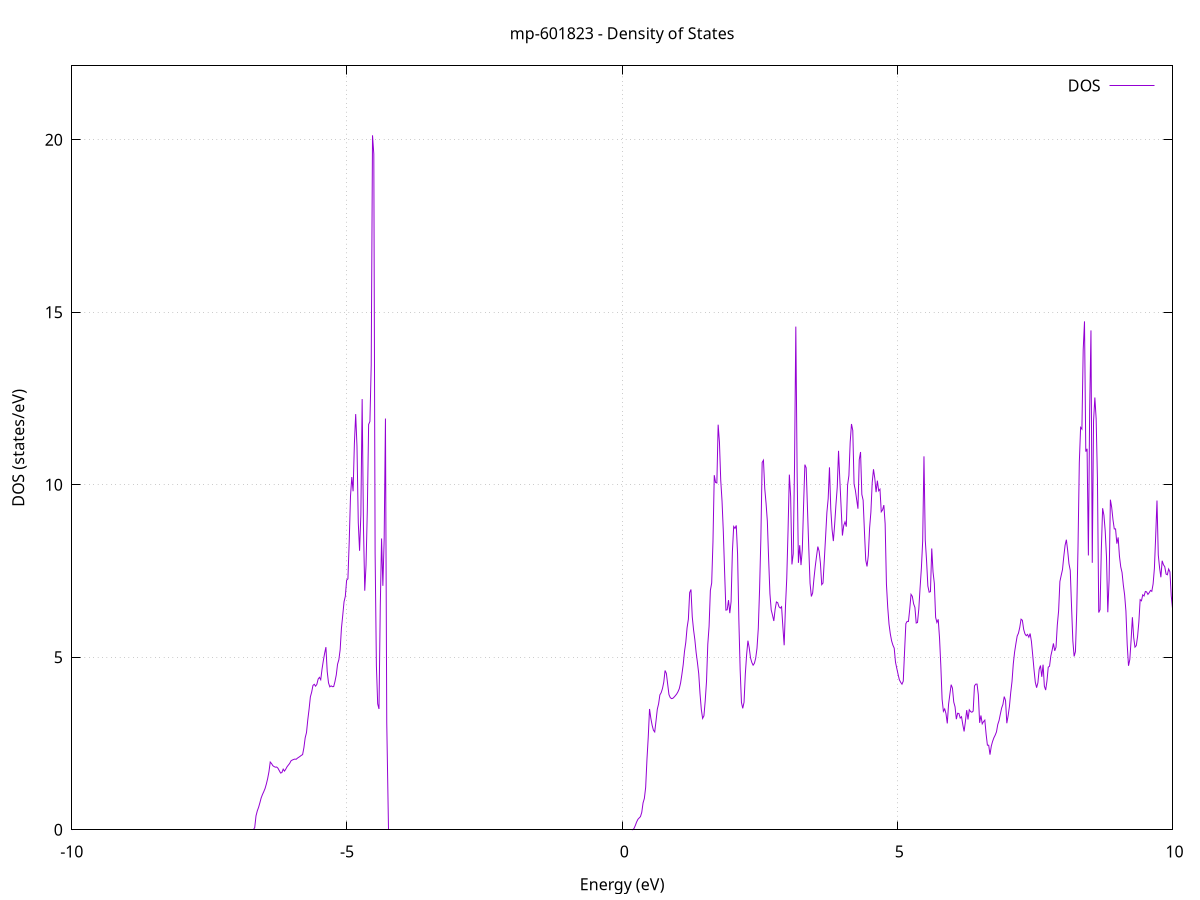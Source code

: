 set title 'mp-601823 - Density of States'
set xlabel 'Energy (eV)'
set ylabel 'DOS (states/eV)'
set grid
set xrange [-10:10]
set yrange [0:22.142]
set xzeroaxis lt -1
set terminal png size 800,600
set output 'mp-601823_dos_gnuplot.png'
plot '-' using 1:2 with lines title 'DOS'
-30.833000 0.000000
-30.809500 0.000000
-30.785900 0.000000
-30.762400 0.000000
-30.738900 0.000000
-30.715400 0.000000
-30.691900 0.000000
-30.668300 0.000000
-30.644800 0.000000
-30.621300 0.000000
-30.597800 0.000000
-30.574300 0.000000
-30.550700 0.000000
-30.527200 0.000000
-30.503700 0.000000
-30.480200 0.000000
-30.456600 0.000000
-30.433100 0.000000
-30.409600 0.000000
-30.386100 0.000000
-30.362600 0.000000
-30.339000 0.000000
-30.315500 0.000000
-30.292000 0.000000
-30.268500 0.000000
-30.244900 0.000000
-30.221400 0.000000
-30.197900 0.000000
-30.174400 0.000000
-30.150900 0.000000
-30.127300 0.000000
-30.103800 0.000000
-30.080300 0.000000
-30.056800 0.000000
-30.033300 0.000000
-30.009700 0.000000
-29.986200 0.000000
-29.962700 0.000000
-29.939200 0.000000
-29.915600 0.000000
-29.892100 0.000000
-29.868600 0.000000
-29.845100 0.000000
-29.821600 0.000000
-29.798000 0.000000
-29.774500 0.000000
-29.751000 0.000000
-29.727500 0.000000
-29.704000 0.000000
-29.680400 0.000000
-29.656900 0.000000
-29.633400 0.000000
-29.609900 0.000000
-29.586300 0.000000
-29.562800 0.000000
-29.539300 0.000000
-29.515800 0.000000
-29.492300 0.000000
-29.468700 0.000000
-29.445200 0.000000
-29.421700 0.000000
-29.398200 0.000000
-29.374700 0.000000
-29.351100 0.000000
-29.327600 0.000000
-29.304100 0.000000
-29.280600 0.000000
-29.257000 0.000000
-29.233500 0.000000
-29.210000 0.000000
-29.186500 0.000000
-29.163000 0.000000
-29.139400 0.000000
-29.115900 0.000000
-29.092400 0.000000
-29.068900 0.000000
-29.045300 0.000000
-29.021800 0.000000
-28.998300 0.000000
-28.974800 0.000000
-28.951300 0.000000
-28.927700 0.000000
-28.904200 0.000000
-28.880700 0.000000
-28.857200 0.000000
-28.833700 0.000000
-28.810100 0.000000
-28.786600 0.000000
-28.763100 0.000000
-28.739600 0.000000
-28.716000 0.000000
-28.692500 51.387800
-28.669000 17.198800
-28.645500 36.482200
-28.622000 70.319600
-28.598400 14.917200
-28.574900 15.099500
-28.551400 50.257100
-28.527900 178.574600
-28.504400 73.268800
-28.480800 0.000000
-28.457300 85.359000
-28.433800 0.000000
-28.410300 0.000000
-28.386700 48.878300
-28.363200 0.000000
-28.339700 0.000000
-28.316200 0.000000
-28.292700 0.000000
-28.269100 0.000000
-28.245600 0.000000
-28.222100 0.000000
-28.198600 0.000000
-28.175000 0.000000
-28.151500 0.000000
-28.128000 0.000000
-28.104500 0.000000
-28.081000 0.000000
-28.057400 0.000000
-28.033900 0.000000
-28.010400 0.000000
-27.986900 0.000000
-27.963400 0.000000
-27.939800 0.000000
-27.916300 0.000000
-27.892800 0.000000
-27.869300 0.000000
-27.845700 0.000000
-27.822200 0.000000
-27.798700 0.000000
-27.775200 0.000000
-27.751700 0.000000
-27.728100 0.000000
-27.704600 0.000000
-27.681100 0.000000
-27.657600 0.000000
-27.634100 0.000000
-27.610500 0.000000
-27.587000 0.000000
-27.563500 0.000000
-27.540000 0.000000
-27.516400 0.000000
-27.492900 0.000000
-27.469400 0.000000
-27.445900 0.000000
-27.422400 0.000000
-27.398800 0.000000
-27.375300 0.000000
-27.351800 0.000000
-27.328300 0.000000
-27.304800 0.000000
-27.281200 0.000000
-27.257700 0.000000
-27.234200 0.000000
-27.210700 0.000000
-27.187100 0.000000
-27.163600 0.000000
-27.140100 0.000000
-27.116600 0.000000
-27.093100 0.000000
-27.069500 0.000000
-27.046000 0.000000
-27.022500 0.000000
-26.999000 0.000000
-26.975400 0.000000
-26.951900 0.000000
-26.928400 0.000000
-26.904900 0.000000
-26.881400 0.000000
-26.857800 0.000000
-26.834300 0.000000
-26.810800 0.000000
-26.787300 0.000000
-26.763800 0.000000
-26.740200 0.000000
-26.716700 0.000000
-26.693200 0.000000
-26.669700 0.000000
-26.646100 0.000000
-26.622600 0.000000
-26.599100 0.000000
-26.575600 0.000000
-26.552100 0.000000
-26.528500 0.000000
-26.505000 0.000000
-26.481500 0.000000
-26.458000 0.000000
-26.434500 0.000000
-26.410900 0.000000
-26.387400 0.000000
-26.363900 0.000000
-26.340400 0.000000
-26.316800 0.000000
-26.293300 0.000000
-26.269800 0.000000
-26.246300 0.000000
-26.222800 0.000000
-26.199200 0.000000
-26.175700 0.000000
-26.152200 0.000000
-26.128700 0.000000
-26.105200 0.000000
-26.081600 0.000000
-26.058100 0.000000
-26.034600 0.000000
-26.011100 0.000000
-25.987500 0.000000
-25.964000 0.000000
-25.940500 0.000000
-25.917000 0.000000
-25.893500 0.000000
-25.869900 0.000000
-25.846400 0.000000
-25.822900 0.000000
-25.799400 0.000000
-25.775800 0.000000
-25.752300 0.000000
-25.728800 0.000000
-25.705300 0.000000
-25.681800 0.000000
-25.658200 0.000000
-25.634700 0.000000
-25.611200 0.000000
-25.587700 0.000000
-25.564200 0.000000
-25.540600 0.000000
-25.517100 0.000000
-25.493600 0.000000
-25.470100 0.000000
-25.446500 0.000000
-25.423000 0.000000
-25.399500 0.000000
-25.376000 0.000000
-25.352500 0.000000
-25.328900 0.000000
-25.305400 0.000000
-25.281900 0.000000
-25.258400 0.000000
-25.234900 0.000000
-25.211300 0.000000
-25.187800 0.000000
-25.164300 0.000000
-25.140800 0.000000
-25.117200 0.000000
-25.093700 0.000000
-25.070200 0.000000
-25.046700 0.000000
-25.023200 0.000000
-24.999600 0.000000
-24.976100 0.000000
-24.952600 0.000000
-24.929100 0.000000
-24.905600 0.000000
-24.882000 0.000000
-24.858500 0.000000
-24.835000 0.000000
-24.811500 0.000000
-24.787900 0.000000
-24.764400 0.000000
-24.740900 0.000000
-24.717400 0.000000
-24.693900 0.000000
-24.670300 0.000000
-24.646800 0.000000
-24.623300 0.000000
-24.599800 0.000000
-24.576200 0.000000
-24.552700 0.000000
-24.529200 0.000000
-24.505700 0.000000
-24.482200 0.000000
-24.458600 0.000000
-24.435100 0.000000
-24.411600 0.000000
-24.388100 0.000000
-24.364600 0.000000
-24.341000 0.000000
-24.317500 0.000000
-24.294000 0.000000
-24.270500 0.000000
-24.246900 0.000000
-24.223400 0.000000
-24.199900 0.000000
-24.176400 0.000000
-24.152900 0.000000
-24.129300 0.000000
-24.105800 0.000000
-24.082300 0.000000
-24.058800 0.000000
-24.035300 0.000000
-24.011700 0.000000
-23.988200 0.000000
-23.964700 0.000000
-23.941200 0.000000
-23.917600 0.000000
-23.894100 0.000000
-23.870600 0.000000
-23.847100 0.000000
-23.823600 0.000000
-23.800000 0.000000
-23.776500 0.000000
-23.753000 0.000000
-23.729500 0.000000
-23.706000 0.000000
-23.682400 0.000000
-23.658900 0.000000
-23.635400 0.000000
-23.611900 0.000000
-23.588300 0.000000
-23.564800 0.000000
-23.541300 0.000000
-23.517800 0.000000
-23.494300 0.000000
-23.470700 0.000000
-23.447200 0.000000
-23.423700 0.000000
-23.400200 0.000000
-23.376600 0.000000
-23.353100 0.000000
-23.329600 0.000000
-23.306100 0.000000
-23.282600 0.000000
-23.259000 0.000000
-23.235500 0.000000
-23.212000 0.000000
-23.188500 0.000000
-23.165000 0.000000
-23.141400 0.000000
-23.117900 0.000000
-23.094400 0.000000
-23.070900 0.000000
-23.047300 0.000000
-23.023800 0.000000
-23.000300 0.000000
-22.976800 0.000000
-22.953300 0.000000
-22.929700 0.000000
-22.906200 0.000000
-22.882700 0.000000
-22.859200 0.000000
-22.835700 0.000000
-22.812100 0.000000
-22.788600 0.000000
-22.765100 0.000000
-22.741600 0.000000
-22.718000 0.000000
-22.694500 0.000000
-22.671000 0.000000
-22.647500 0.000000
-22.624000 0.000000
-22.600400 0.000000
-22.576900 0.000000
-22.553400 0.000000
-22.529900 0.000000
-22.506400 0.000000
-22.482800 0.000000
-22.459300 0.000000
-22.435800 0.000000
-22.412300 0.000000
-22.388700 0.000000
-22.365200 0.000000
-22.341700 0.000000
-22.318200 0.000000
-22.294700 0.000000
-22.271100 0.000000
-22.247600 0.000000
-22.224100 0.000000
-22.200600 0.000000
-22.177000 0.000000
-22.153500 0.000000
-22.130000 0.000000
-22.106500 0.000000
-22.083000 0.000000
-22.059400 0.000000
-22.035900 0.000000
-22.012400 0.000000
-21.988900 0.000000
-21.965400 0.000000
-21.941800 0.000000
-21.918300 0.000000
-21.894800 0.000000
-21.871300 0.000000
-21.847700 0.000000
-21.824200 0.000000
-21.800700 0.000000
-21.777200 0.000000
-21.753700 0.000000
-21.730100 0.000000
-21.706600 0.000000
-21.683100 0.000000
-21.659600 0.000000
-21.636100 0.000000
-21.612500 0.000000
-21.589000 0.000000
-21.565500 0.000000
-21.542000 0.000000
-21.518400 0.000000
-21.494900 0.000000
-21.471400 0.000000
-21.447900 0.000000
-21.424400 0.000000
-21.400800 0.000000
-21.377300 0.000000
-21.353800 0.000000
-21.330300 0.000000
-21.306800 0.000000
-21.283200 0.000000
-21.259700 0.000000
-21.236200 0.000000
-21.212700 0.000000
-21.189100 0.000000
-21.165600 0.000000
-21.142100 0.000000
-21.118600 0.000000
-21.095100 0.000000
-21.071500 0.000000
-21.048000 0.000000
-21.024500 0.000000
-21.001000 0.000000
-20.977400 0.000000
-20.953900 0.000000
-20.930400 0.000000
-20.906900 0.000000
-20.883400 0.000000
-20.859800 0.000000
-20.836300 0.000000
-20.812800 0.000000
-20.789300 0.000000
-20.765800 0.000000
-20.742200 0.000000
-20.718700 0.000000
-20.695200 0.000000
-20.671700 0.000000
-20.648100 0.000000
-20.624600 0.000000
-20.601100 0.000000
-20.577600 0.000000
-20.554100 0.000000
-20.530500 0.000000
-20.507000 0.000000
-20.483500 0.000000
-20.460000 0.000000
-20.436500 0.000000
-20.412900 0.000000
-20.389400 0.000000
-20.365900 0.000000
-20.342400 0.000000
-20.318800 0.000000
-20.295300 0.000000
-20.271800 0.000000
-20.248300 0.000000
-20.224800 0.000000
-20.201200 0.000000
-20.177700 0.000000
-20.154200 0.000000
-20.130700 0.000000
-20.107200 0.000000
-20.083600 0.000000
-20.060100 0.000000
-20.036600 0.000000
-20.013100 0.000000
-19.989500 0.000000
-19.966000 0.000000
-19.942500 0.000000
-19.919000 0.000000
-19.895500 0.000000
-19.871900 0.000000
-19.848400 0.000000
-19.824900 0.000000
-19.801400 0.000000
-19.777800 0.000000
-19.754300 0.000000
-19.730800 0.000000
-19.707300 0.000000
-19.683800 0.000000
-19.660200 0.000000
-19.636700 0.000000
-19.613200 0.000000
-19.589700 0.000000
-19.566200 0.000000
-19.542600 0.000000
-19.519100 0.000000
-19.495600 0.000000
-19.472100 0.000000
-19.448500 0.000000
-19.425000 0.000000
-19.401500 0.000000
-19.378000 0.000000
-19.354500 0.000000
-19.330900 0.000000
-19.307400 0.000000
-19.283900 0.000000
-19.260400 0.000000
-19.236900 0.000000
-19.213300 0.000000
-19.189800 0.000000
-19.166300 0.000000
-19.142800 0.000000
-19.119200 0.000000
-19.095700 0.000000
-19.072200 0.000000
-19.048700 0.000000
-19.025200 0.000000
-19.001600 0.000000
-18.978100 0.000000
-18.954600 0.000000
-18.931100 0.000000
-18.907500 0.000000
-18.884000 0.000000
-18.860500 0.000000
-18.837000 0.000000
-18.813500 0.000000
-18.789900 0.000000
-18.766400 0.000000
-18.742900 0.000000
-18.719400 0.000000
-18.695900 0.000000
-18.672300 0.000000
-18.648800 0.000000
-18.625300 0.000000
-18.601800 0.000000
-18.578200 0.000000
-18.554700 0.000000
-18.531200 0.000000
-18.507700 0.000000
-18.484200 0.000000
-18.460600 0.000000
-18.437100 0.000000
-18.413600 0.000000
-18.390100 0.000000
-18.366600 0.000000
-18.343000 0.000000
-18.319500 0.000000
-18.296000 0.000000
-18.272500 0.000000
-18.248900 0.000000
-18.225400 0.000000
-18.201900 0.000000
-18.178400 0.000000
-18.154900 0.000000
-18.131300 0.000000
-18.107800 0.000000
-18.084300 0.000000
-18.060800 0.000000
-18.037300 0.000000
-18.013700 0.000000
-17.990200 0.000000
-17.966700 0.000000
-17.943200 0.000000
-17.919600 0.000000
-17.896100 0.000000
-17.872600 0.000000
-17.849100 0.000000
-17.825600 0.000000
-17.802000 0.000000
-17.778500 0.000000
-17.755000 0.000000
-17.731500 0.000000
-17.707900 0.000000
-17.684400 0.000000
-17.660900 0.000000
-17.637400 0.000000
-17.613900 0.000000
-17.590300 0.000000
-17.566800 0.000000
-17.543300 0.000000
-17.519800 0.000000
-17.496300 0.000000
-17.472700 0.000000
-17.449200 0.000000
-17.425700 0.000000
-17.402200 0.000000
-17.378600 0.000000
-17.355100 0.000000
-17.331600 0.000000
-17.308100 0.000000
-17.284600 0.000000
-17.261000 0.000000
-17.237500 0.000000
-17.214000 0.000000
-17.190500 0.000000
-17.167000 0.000000
-17.143400 0.000000
-17.119900 0.000000
-17.096400 0.000000
-17.072900 0.000000
-17.049300 0.000000
-17.025800 0.000000
-17.002300 0.000000
-16.978800 0.000000
-16.955300 0.000000
-16.931700 0.000000
-16.908200 0.000000
-16.884700 0.000000
-16.861200 0.000000
-16.837700 0.000000
-16.814100 0.000000
-16.790600 0.000000
-16.767100 0.000000
-16.743600 0.000000
-16.720000 0.000000
-16.696500 0.000000
-16.673000 0.000000
-16.649500 0.000000
-16.626000 0.000000
-16.602400 0.000000
-16.578900 0.000000
-16.555400 0.000000
-16.531900 0.000000
-16.508300 0.000000
-16.484800 0.000000
-16.461300 0.000000
-16.437800 0.000000
-16.414300 0.000000
-16.390700 0.000000
-16.367200 0.000000
-16.343700 0.000000
-16.320200 0.000000
-16.296700 0.000000
-16.273100 0.000000
-16.249600 0.000000
-16.226100 0.000000
-16.202600 0.000000
-16.179000 0.000000
-16.155500 0.000000
-16.132000 0.000000
-16.108500 0.000000
-16.085000 0.000000
-16.061400 0.000000
-16.037900 0.000000
-16.014400 0.000000
-15.990900 0.000000
-15.967400 0.000000
-15.943800 0.000000
-15.920300 0.000000
-15.896800 0.000000
-15.873300 0.000000
-15.849700 0.000000
-15.826200 0.000000
-15.802700 0.000000
-15.779200 0.000000
-15.755700 0.000000
-15.732100 0.000000
-15.708600 0.000000
-15.685100 0.000000
-15.661600 0.000000
-15.638100 0.000000
-15.614500 0.000000
-15.591000 0.000000
-15.567500 0.000000
-15.544000 0.000000
-15.520400 0.000000
-15.496900 0.000000
-15.473400 0.000000
-15.449900 0.000000
-15.426400 0.000000
-15.402800 0.000000
-15.379300 0.000000
-15.355800 0.000000
-15.332300 0.000000
-15.308700 0.000000
-15.285200 0.000000
-15.261700 0.000000
-15.238200 0.000000
-15.214700 0.000000
-15.191100 0.000000
-15.167600 0.000000
-15.144100 0.000000
-15.120600 0.000000
-15.097100 0.000000
-15.073500 0.000000
-15.050000 0.000000
-15.026500 0.000000
-15.003000 0.000000
-14.979400 0.000000
-14.955900 0.000000
-14.932400 0.000000
-14.908900 0.000000
-14.885400 0.000000
-14.861800 0.000000
-14.838300 0.000000
-14.814800 0.000000
-14.791300 0.000000
-14.767800 0.000000
-14.744200 0.000000
-14.720700 0.000000
-14.697200 0.000000
-14.673700 0.000000
-14.650100 0.000000
-14.626600 0.000000
-14.603100 0.000000
-14.579600 0.000000
-14.556100 0.000000
-14.532500 0.000000
-14.509000 0.000000
-14.485500 0.000000
-14.462000 0.000000
-14.438500 0.000000
-14.414900 0.000000
-14.391400 0.000000
-14.367900 0.000000
-14.344400 0.000000
-14.320800 0.000000
-14.297300 0.000000
-14.273800 0.000000
-14.250300 0.000000
-14.226800 0.000000
-14.203200 0.000000
-14.179700 0.000000
-14.156200 0.000000
-14.132700 0.000000
-14.109100 0.000000
-14.085600 0.000000
-14.062100 0.000000
-14.038600 0.000000
-14.015100 0.000000
-13.991500 0.000000
-13.968000 0.000000
-13.944500 0.000000
-13.921000 0.000000
-13.897500 0.000000
-13.873900 0.000000
-13.850400 0.000000
-13.826900 0.000000
-13.803400 0.000000
-13.779800 0.000000
-13.756300 0.000000
-13.732800 0.000000
-13.709300 0.000000
-13.685800 0.000000
-13.662200 0.000000
-13.638700 0.000000
-13.615200 0.000000
-13.591700 0.000000
-13.568200 0.000000
-13.544600 0.000000
-13.521100 0.000000
-13.497600 0.000000
-13.474100 0.000000
-13.450500 0.000000
-13.427000 0.000000
-13.403500 0.000000
-13.380000 0.000000
-13.356500 0.000000
-13.332900 0.000000
-13.309400 0.000000
-13.285900 0.000000
-13.262400 0.000000
-13.238900 0.000000
-13.215300 0.000000
-13.191800 0.000000
-13.168300 0.000000
-13.144800 0.000000
-13.121200 0.000000
-13.097700 0.000000
-13.074200 0.000000
-13.050700 0.000000
-13.027200 0.000000
-13.003600 0.000000
-12.980100 0.000000
-12.956600 0.000000
-12.933100 0.000000
-12.909500 0.000000
-12.886000 0.000000
-12.862500 0.000000
-12.839000 0.000000
-12.815500 0.000000
-12.791900 0.000000
-12.768400 0.000000
-12.744900 0.000000
-12.721400 0.000000
-12.697900 0.000000
-12.674300 0.000000
-12.650800 0.000000
-12.627300 0.000000
-12.603800 0.000000
-12.580200 0.000000
-12.556700 0.000000
-12.533200 0.000000
-12.509700 0.000000
-12.486200 0.000000
-12.462600 0.000000
-12.439100 0.000000
-12.415600 0.000000
-12.392100 0.000000
-12.368600 0.000000
-12.345000 0.000000
-12.321500 0.000000
-12.298000 0.000000
-12.274500 0.000000
-12.250900 0.000000
-12.227400 0.000000
-12.203900 0.000000
-12.180400 0.000000
-12.156900 0.000000
-12.133300 0.000000
-12.109800 0.000000
-12.086300 0.000000
-12.062800 0.000000
-12.039300 0.000000
-12.015700 0.000000
-11.992200 0.000000
-11.968700 0.000000
-11.945200 0.000000
-11.921600 0.000000
-11.898100 0.000000
-11.874600 0.000000
-11.851100 0.000000
-11.827600 0.000000
-11.804000 0.000000
-11.780500 0.000000
-11.757000 0.000000
-11.733500 0.000000
-11.709900 0.000000
-11.686400 0.000000
-11.662900 0.000000
-11.639400 0.000000
-11.615900 0.000000
-11.592300 0.000000
-11.568800 0.000000
-11.545300 0.000000
-11.521800 0.000000
-11.498300 0.000000
-11.474700 0.000000
-11.451200 0.000000
-11.427700 0.000000
-11.404200 0.000000
-11.380600 0.000000
-11.357100 0.000000
-11.333600 0.000000
-11.310100 0.000000
-11.286600 0.000000
-11.263000 0.000000
-11.239500 0.000000
-11.216000 0.000000
-11.192500 0.000000
-11.169000 0.000000
-11.145400 0.000000
-11.121900 0.000000
-11.098400 0.000000
-11.074900 0.000000
-11.051300 0.000000
-11.027800 0.000000
-11.004300 0.000000
-10.980800 0.000000
-10.957300 0.000000
-10.933700 0.000000
-10.910200 0.000000
-10.886700 0.000000
-10.863200 0.000000
-10.839700 0.000000
-10.816100 0.000000
-10.792600 0.000000
-10.769100 0.000000
-10.745600 0.000000
-10.722000 0.000000
-10.698500 0.000000
-10.675000 0.000000
-10.651500 0.000000
-10.628000 0.000000
-10.604400 0.000000
-10.580900 0.000000
-10.557400 0.000000
-10.533900 0.000000
-10.510300 0.000000
-10.486800 0.000000
-10.463300 0.000000
-10.439800 0.000000
-10.416300 0.000000
-10.392700 0.000000
-10.369200 0.000000
-10.345700 0.000000
-10.322200 0.000000
-10.298700 0.000000
-10.275100 0.000000
-10.251600 0.000000
-10.228100 0.000000
-10.204600 0.000000
-10.181000 0.000000
-10.157500 0.000000
-10.134000 0.000000
-10.110500 0.000000
-10.087000 0.000000
-10.063400 0.000000
-10.039900 0.000000
-10.016400 0.000000
-9.992900 0.000000
-9.969400 0.000000
-9.945800 0.000000
-9.922300 0.000000
-9.898800 0.000000
-9.875300 0.000000
-9.851700 0.000000
-9.828200 0.000000
-9.804700 0.000000
-9.781200 0.000000
-9.757700 0.000000
-9.734100 0.000000
-9.710600 0.000000
-9.687100 0.000000
-9.663600 0.000000
-9.640000 0.000000
-9.616500 0.000000
-9.593000 0.000000
-9.569500 0.000000
-9.546000 0.000000
-9.522400 0.000000
-9.498900 0.000000
-9.475400 0.000000
-9.451900 0.000000
-9.428400 0.000000
-9.404800 0.000000
-9.381300 0.000000
-9.357800 0.000000
-9.334300 0.000000
-9.310700 0.000000
-9.287200 0.000000
-9.263700 0.000000
-9.240200 0.000000
-9.216700 0.000000
-9.193100 0.000000
-9.169600 0.000000
-9.146100 0.000000
-9.122600 0.000000
-9.099100 0.000000
-9.075500 0.000000
-9.052000 0.000000
-9.028500 0.000000
-9.005000 0.000000
-8.981400 0.000000
-8.957900 0.000000
-8.934400 0.000000
-8.910900 0.000000
-8.887400 0.000000
-8.863800 0.000000
-8.840300 0.000000
-8.816800 0.000000
-8.793300 0.000000
-8.769800 0.000000
-8.746200 0.000000
-8.722700 0.000000
-8.699200 0.000000
-8.675700 0.000000
-8.652100 0.000000
-8.628600 0.000000
-8.605100 0.000000
-8.581600 0.000000
-8.558100 0.000000
-8.534500 0.000000
-8.511000 0.000000
-8.487500 0.000000
-8.464000 0.000000
-8.440400 0.000000
-8.416900 0.000000
-8.393400 0.000000
-8.369900 0.000000
-8.346400 0.000000
-8.322800 0.000000
-8.299300 0.000000
-8.275800 0.000000
-8.252300 0.000000
-8.228800 0.000000
-8.205200 0.000000
-8.181700 0.000000
-8.158200 0.000000
-8.134700 0.000000
-8.111100 0.000000
-8.087600 0.000000
-8.064100 0.000000
-8.040600 0.000000
-8.017100 0.000000
-7.993500 0.000000
-7.970000 0.000000
-7.946500 0.000000
-7.923000 0.000000
-7.899500 0.000000
-7.875900 0.000000
-7.852400 0.000000
-7.828900 0.000000
-7.805400 0.000000
-7.781800 0.000000
-7.758300 0.000000
-7.734800 0.000000
-7.711300 0.000000
-7.687800 0.000000
-7.664200 0.000000
-7.640700 0.000000
-7.617200 0.000000
-7.593700 0.000000
-7.570200 0.000000
-7.546600 0.000000
-7.523100 0.000000
-7.499600 0.000000
-7.476100 0.000000
-7.452500 0.000000
-7.429000 0.000000
-7.405500 0.000000
-7.382000 0.000000
-7.358500 0.000000
-7.334900 0.000000
-7.311400 0.000000
-7.287900 0.000000
-7.264400 0.000000
-7.240800 0.000000
-7.217300 0.000000
-7.193800 0.000000
-7.170300 0.000000
-7.146800 0.000000
-7.123200 0.000000
-7.099700 0.000000
-7.076200 0.000000
-7.052700 0.000000
-7.029200 0.000000
-7.005600 0.000000
-6.982100 0.000000
-6.958600 0.000000
-6.935100 0.000000
-6.911500 0.000000
-6.888000 0.000000
-6.864500 0.000000
-6.841000 0.000000
-6.817500 0.000000
-6.793900 0.000000
-6.770400 0.000000
-6.746900 0.000000
-6.723400 0.000000
-6.699900 0.000000
-6.676300 0.063500
-6.652800 0.402900
-6.629300 0.548500
-6.605800 0.650800
-6.582200 0.783000
-6.558700 0.925700
-6.535200 1.022400
-6.511700 1.105000
-6.488200 1.197200
-6.464600 1.327600
-6.441100 1.484400
-6.417600 1.682200
-6.394100 1.963500
-6.370600 1.920400
-6.347000 1.857200
-6.323500 1.831200
-6.300000 1.814200
-6.276500 1.818400
-6.252900 1.781900
-6.229400 1.712200
-6.205900 1.644300
-6.182400 1.658600
-6.158900 1.757700
-6.135300 1.700900
-6.111800 1.758500
-6.088300 1.827100
-6.064800 1.876100
-6.041200 1.923300
-6.017700 1.996400
-5.994200 2.020900
-5.970700 2.036900
-5.947200 2.049600
-5.923600 2.043200
-5.900100 2.076500
-5.876600 2.101200
-5.853100 2.127100
-5.829600 2.156600
-5.806000 2.179300
-5.782500 2.380100
-5.759000 2.668400
-5.735500 2.816900
-5.711900 3.187900
-5.688400 3.494900
-5.664900 3.852900
-5.641400 3.989500
-5.617900 4.185200
-5.594300 4.216700
-5.570800 4.162400
-5.547300 4.214800
-5.523800 4.367800
-5.500300 4.417900
-5.476700 4.349000
-5.453200 4.655600
-5.429700 4.899600
-5.406200 5.113100
-5.382600 5.294000
-5.359100 4.589000
-5.335600 4.260200
-5.312100 4.143100
-5.288600 4.172000
-5.265000 4.147800
-5.241500 4.151200
-5.218000 4.298200
-5.194500 4.486800
-5.171000 4.799200
-5.147400 4.929600
-5.123900 5.218800
-5.100400 5.842200
-5.076900 6.214400
-5.053300 6.608100
-5.029800 6.766600
-5.006300 7.236700
-4.982800 7.273500
-4.959300 8.343600
-4.935700 9.670300
-4.912200 10.224100
-4.888700 9.811700
-4.865200 11.194000
-4.841600 12.049300
-4.818100 11.115700
-4.794600 8.904400
-4.771100 8.086400
-4.747600 9.132200
-4.724000 12.484200
-4.700500 8.796200
-4.677000 6.929800
-4.653500 7.675300
-4.630000 9.270500
-4.606400 11.748500
-4.582900 11.837000
-4.559400 13.463700
-4.535900 20.129300
-4.512300 19.588100
-4.488800 8.035500
-4.465300 4.748800
-4.441800 3.649700
-4.418300 3.501900
-4.394700 6.488800
-4.371200 8.444000
-4.347700 7.071100
-4.324200 8.416800
-4.300700 11.920500
-4.277100 3.103400
-4.253600 0.000000
-4.230100 0.000000
-4.206600 0.000000
-4.183000 0.000000
-4.159500 0.000000
-4.136000 0.000000
-4.112500 0.000000
-4.089000 0.000000
-4.065400 0.000000
-4.041900 0.000000
-4.018400 0.000000
-3.994900 0.000000
-3.971400 0.000000
-3.947800 0.000000
-3.924300 0.000000
-3.900800 0.000000
-3.877300 0.000000
-3.853700 0.000000
-3.830200 0.000000
-3.806700 0.000000
-3.783200 0.000000
-3.759700 0.000000
-3.736100 0.000000
-3.712600 0.000000
-3.689100 0.000000
-3.665600 0.000000
-3.642000 0.000000
-3.618500 0.000000
-3.595000 0.000000
-3.571500 0.000000
-3.548000 0.000000
-3.524400 0.000000
-3.500900 0.000000
-3.477400 0.000000
-3.453900 0.000000
-3.430400 0.000000
-3.406800 0.000000
-3.383300 0.000000
-3.359800 0.000000
-3.336300 0.000000
-3.312700 0.000000
-3.289200 0.000000
-3.265700 0.000000
-3.242200 0.000000
-3.218700 0.000000
-3.195100 0.000000
-3.171600 0.000000
-3.148100 0.000000
-3.124600 0.000000
-3.101100 0.000000
-3.077500 0.000000
-3.054000 0.000000
-3.030500 0.000000
-3.007000 0.000000
-2.983400 0.000000
-2.959900 0.000000
-2.936400 0.000000
-2.912900 0.000000
-2.889400 0.000000
-2.865800 0.000000
-2.842300 0.000000
-2.818800 0.000000
-2.795300 0.000000
-2.771800 0.000000
-2.748200 0.000000
-2.724700 0.000000
-2.701200 0.000000
-2.677700 0.000000
-2.654100 0.000000
-2.630600 0.000000
-2.607100 0.000000
-2.583600 0.000000
-2.560100 0.000000
-2.536500 0.000000
-2.513000 0.000000
-2.489500 0.000000
-2.466000 0.000000
-2.442400 0.000000
-2.418900 0.000000
-2.395400 0.000000
-2.371900 0.000000
-2.348400 0.000000
-2.324800 0.000000
-2.301300 0.000000
-2.277800 0.000000
-2.254300 0.000000
-2.230800 0.000000
-2.207200 0.000000
-2.183700 0.000000
-2.160200 0.000000
-2.136700 0.000000
-2.113100 0.000000
-2.089600 0.000000
-2.066100 0.000000
-2.042600 0.000000
-2.019100 0.000000
-1.995500 0.000000
-1.972000 0.000000
-1.948500 0.000000
-1.925000 0.000000
-1.901500 0.000000
-1.877900 0.000000
-1.854400 0.000000
-1.830900 0.000000
-1.807400 0.000000
-1.783800 0.000000
-1.760300 0.000000
-1.736800 0.000000
-1.713300 0.000000
-1.689800 0.000000
-1.666200 0.000000
-1.642700 0.000000
-1.619200 0.000000
-1.595700 0.000000
-1.572200 0.000000
-1.548600 0.000000
-1.525100 0.000000
-1.501600 0.000000
-1.478100 0.000000
-1.454500 0.000000
-1.431000 0.000000
-1.407500 0.000000
-1.384000 0.000000
-1.360500 0.000000
-1.336900 0.000000
-1.313400 0.000000
-1.289900 0.000000
-1.266400 0.000000
-1.242800 0.000000
-1.219300 0.000000
-1.195800 0.000000
-1.172300 0.000000
-1.148800 0.000000
-1.125200 0.000000
-1.101700 0.000000
-1.078200 0.000000
-1.054700 0.000000
-1.031200 0.000000
-1.007600 0.000000
-0.984100 0.000000
-0.960600 0.000000
-0.937100 0.000000
-0.913500 0.000000
-0.890000 0.000000
-0.866500 0.000000
-0.843000 0.000000
-0.819500 0.000000
-0.795900 0.000000
-0.772400 0.000000
-0.748900 0.000000
-0.725400 0.000000
-0.701900 0.000000
-0.678300 0.000000
-0.654800 0.000000
-0.631300 0.000000
-0.607800 0.000000
-0.584200 0.000000
-0.560700 0.000000
-0.537200 0.000000
-0.513700 0.000000
-0.490200 0.000000
-0.466600 0.000000
-0.443100 0.000000
-0.419600 0.000000
-0.396100 0.000000
-0.372500 0.000000
-0.349000 0.000000
-0.325500 0.000000
-0.302000 0.000000
-0.278500 0.000000
-0.254900 0.000000
-0.231400 0.000000
-0.207900 0.000000
-0.184400 0.000000
-0.160900 0.000000
-0.137300 0.000000
-0.113800 0.000000
-0.090300 0.000000
-0.066800 0.000000
-0.043200 0.000000
-0.019700 0.000000
0.003800 0.000000
0.027300 0.000000
0.050800 0.000000
0.074400 0.000000
0.097900 0.000000
0.121400 0.000000
0.144900 0.000000
0.168400 0.000000
0.192000 0.001400
0.215500 0.037800
0.239000 0.123100
0.262500 0.224200
0.286100 0.301800
0.309600 0.342800
0.333100 0.382300
0.356600 0.507000
0.380100 0.779700
0.403700 0.909200
0.427200 1.227800
0.450700 2.032700
0.474200 2.682500
0.497700 3.501200
0.521300 3.233300
0.544800 3.031000
0.568300 2.885600
0.591800 2.836000
0.615400 3.155200
0.638900 3.494300
0.662400 3.651500
0.685900 3.909900
0.709400 3.975200
0.733000 4.094500
0.756500 4.280700
0.780000 4.616600
0.803500 4.532000
0.827100 4.221900
0.850600 3.918100
0.874100 3.831000
0.897600 3.801600
0.921100 3.810900
0.944700 3.846800
0.968200 3.889300
0.991700 3.937100
1.015200 4.002800
1.038700 4.092000
1.062300 4.258200
1.085800 4.505600
1.109300 4.784100
1.132800 5.167300
1.156400 5.432400
1.179900 5.855900
1.203400 6.103300
1.226900 6.874300
1.250400 6.964900
1.274000 6.174300
1.297500 5.796700
1.321000 5.510900
1.344500 5.136400
1.368000 4.848000
1.391600 4.522700
1.415100 3.943300
1.438600 3.487100
1.462100 3.228000
1.485700 3.301200
1.509200 3.731000
1.532700 4.295700
1.556200 5.373800
1.579700 5.898400
1.603300 6.938900
1.626800 7.152100
1.650300 8.344400
1.673800 10.278200
1.697300 10.067700
1.720900 10.052100
1.744400 11.742100
1.767900 11.231600
1.791400 10.130500
1.815000 9.528100
1.838500 8.638600
1.862000 7.459900
1.885500 6.366800
1.909000 6.376600
1.932600 6.657300
1.956100 6.279000
1.979600 6.613800
2.003100 8.060200
2.026700 8.790700
2.050200 8.735700
2.073700 8.821700
2.097200 8.002000
2.120700 6.074400
2.144300 4.632000
2.167800 3.691500
2.191300 3.519400
2.214800 3.695700
2.238300 4.518600
2.261900 5.076500
2.285400 5.481400
2.308900 5.276600
2.332400 4.984300
2.356000 4.851200
2.379500 4.770600
2.403000 4.824900
2.426500 4.972300
2.450000 5.260100
2.473600 5.830500
2.497100 6.965000
2.520600 8.445600
2.544100 10.647000
2.567600 10.712000
2.591200 9.891600
2.614700 9.465900
2.638200 8.948700
2.661700 7.846000
2.685300 6.843500
2.708800 6.369800
2.732300 6.219600
2.755800 6.051900
2.779300 6.385900
2.802900 6.603100
2.826400 6.582900
2.849900 6.464600
2.873400 6.426000
2.896900 6.465300
2.920500 5.877400
2.944000 5.348000
2.967500 6.463600
2.991000 7.290800
3.014600 8.680800
3.038100 10.294000
3.061600 9.664000
3.085100 7.690600
3.108600 8.000200
3.132200 10.545900
3.155700 14.584600
3.179200 10.381000
3.202700 7.736300
3.226300 8.247100
3.249800 7.672500
3.273300 8.110900
3.296800 9.416800
3.320300 10.584000
3.343900 10.492000
3.367400 9.317000
3.390900 8.172400
3.414400 7.144000
3.437900 6.762600
3.461500 6.863400
3.485000 7.280100
3.508500 7.628700
3.532000 7.927100
3.555600 8.208000
3.579100 8.075200
3.602600 7.730100
3.626100 7.105100
3.649600 7.151100
3.673200 7.817300
3.696700 8.491600
3.720200 9.197200
3.743700 9.599900
3.767200 10.505700
3.790800 9.303600
3.814300 8.708100
3.837800 8.368000
3.861300 8.845900
3.884900 9.426000
3.908400 9.926300
3.931900 10.983400
3.955400 10.140100
3.978900 9.348000
4.002500 8.528900
4.026000 8.818000
4.049500 8.925500
4.073000 8.786800
4.096500 9.994600
4.120100 10.266900
4.143600 11.230800
4.167100 11.761400
4.190600 11.573400
4.214200 10.022400
4.237700 9.842200
4.261200 9.568600
4.284700 9.305700
4.308200 10.727500
4.331800 10.950100
4.355300 9.720000
4.378800 9.553000
4.402300 8.654000
4.425900 7.818900
4.449400 7.632200
4.472900 7.948100
4.496400 8.748700
4.519900 9.210500
4.543500 10.061200
4.567000 10.449600
4.590500 10.188700
4.614000 9.785700
4.637500 10.120000
4.661100 9.825900
4.684600 9.872200
4.708100 9.216900
4.731600 9.269100
4.755200 9.410800
4.778700 8.868000
4.802200 7.120500
4.825700 6.447400
4.849200 5.960600
4.872800 5.676700
4.896300 5.475900
4.919800 5.351000
4.943300 5.265600
4.966800 4.858500
4.990400 4.678400
5.013900 4.504600
5.037400 4.346300
5.060900 4.274600
5.084500 4.220500
5.108000 4.308500
5.131500 5.160900
5.155000 5.973700
5.178500 6.040700
5.202100 6.038600
5.225600 6.397500
5.249100 6.823800
5.272600 6.765600
5.296100 6.549000
5.319700 6.445800
5.343200 5.992600
5.366700 6.007700
5.390200 6.398800
5.413800 7.017000
5.437300 7.585800
5.460800 8.368600
5.484300 10.824100
5.507800 8.391000
5.531400 7.800700
5.554900 7.064900
5.578400 6.886700
5.601900 6.901500
5.625500 8.152400
5.649000 7.471200
5.672500 7.142400
5.696000 6.157600
5.719500 6.007600
5.743100 6.099800
5.766600 5.565400
5.790100 4.769100
5.813600 3.785600
5.837100 3.432700
5.860700 3.503900
5.884200 3.366800
5.907700 3.082600
5.931200 3.637300
5.954800 3.928400
5.978300 4.206100
6.001800 4.104700
6.025300 3.703000
6.048800 3.563600
6.072400 3.206200
6.095900 3.377200
6.119400 3.370300
6.142900 3.238700
6.166400 3.277200
6.190000 3.045300
6.213500 2.849500
6.237000 3.138700
6.260500 3.468300
6.284100 3.198100
6.307600 3.478400
6.331100 3.426900
6.354600 3.406000
6.378100 3.440300
6.401700 4.170300
6.425200 4.221400
6.448700 4.222000
6.472200 3.910100
6.495700 3.100000
6.519300 3.313800
6.542800 3.070200
6.566300 3.134200
6.589800 3.178500
6.613400 2.771400
6.636900 2.451900
6.660400 2.451200
6.683900 2.178000
6.707400 2.424200
6.731000 2.561600
6.754500 2.666200
6.778000 2.742100
6.801500 2.837000
6.825100 3.051900
6.848600 3.166600
6.872100 3.352700
6.895600 3.529000
6.919100 3.635000
6.942700 3.860500
6.966200 3.747200
6.989700 3.087900
7.013200 3.305200
7.036700 3.572100
7.060300 3.974100
7.083800 4.297400
7.107300 4.811600
7.130800 5.150000
7.154400 5.392900
7.177900 5.615400
7.201400 5.700200
7.224900 5.867700
7.248400 6.104100
7.272000 6.072300
7.295500 5.811400
7.319000 5.678400
7.342500 5.625000
7.366000 5.661600
7.389600 5.582100
7.413100 5.688500
7.436600 5.459000
7.460100 5.059500
7.483700 4.642500
7.507200 4.276400
7.530700 4.118800
7.554200 4.261300
7.577700 4.649700
7.601300 4.761200
7.624800 4.433600
7.648300 4.784000
7.671800 4.162800
7.695400 4.049100
7.718900 4.311400
7.742400 4.713300
7.765900 4.741100
7.789400 5.040100
7.813000 5.206700
7.836500 5.402200
7.860000 5.186900
7.883500 5.292700
7.907000 5.934700
7.930600 6.345300
7.954100 7.194600
7.977600 7.373700
8.001100 7.540300
8.024700 7.922000
8.048200 8.244800
8.071700 8.407500
8.095200 8.095900
8.118700 7.712600
8.142300 7.517700
8.165800 6.462200
8.189300 5.475100
8.212800 5.025600
8.236300 5.165500
8.259900 6.327400
8.283400 8.214300
8.306900 10.651400
8.330400 11.663100
8.354000 11.612900
8.377500 13.913600
8.401000 14.736200
8.424500 10.961400
8.448000 11.043000
8.471600 7.950800
8.495100 12.181100
8.518600 14.473900
8.542100 7.739400
8.565600 11.846400
8.589200 12.529100
8.612700 11.914000
8.636200 10.163200
8.659700 6.296100
8.683300 6.380700
8.706800 8.125300
8.730300 9.319900
8.753800 9.118400
8.777300 8.662400
8.800900 7.905500
8.824400 6.304400
8.847900 7.234200
8.871400 9.568300
8.895000 9.346300
8.918500 8.986400
8.942000 8.720200
8.965500 8.721000
8.989000 8.293900
9.012600 8.474600
9.036100 7.929800
9.059600 7.621300
9.083100 7.458100
9.106600 7.093400
9.130200 6.804900
9.153700 6.336200
9.177200 5.363600
9.200700 4.753500
9.224300 4.932700
9.247800 5.492200
9.271300 6.161500
9.294800 5.574400
9.318300 5.293900
9.341900 5.338300
9.365400 5.601100
9.388900 6.028300
9.412400 6.669400
9.435900 6.637400
9.459500 6.810400
9.483000 6.776800
9.506500 6.907200
9.530000 6.894800
9.553600 6.822300
9.577100 6.872700
9.600600 6.937800
9.624100 6.911600
9.647600 7.124600
9.671200 7.578100
9.694700 8.522700
9.718200 9.542100
9.741700 7.965300
9.765200 7.594500
9.788800 7.319500
9.812300 7.797800
9.835800 7.681900
9.859300 7.626400
9.882900 7.412600
9.906400 7.391300
9.929900 7.557900
9.953400 7.475100
9.976900 6.784600
10.000500 6.408600
10.024000 6.411400
10.047500 6.938000
10.071000 6.951200
10.094600 6.989400
10.118100 7.572100
10.141600 8.037900
10.165100 7.875400
10.188600 6.935400
10.212200 6.591300
10.235700 6.270000
10.259200 5.832600
10.282700 5.374600
10.306200 4.984200
10.329800 4.929800
10.353300 4.859600
10.376800 4.801900
10.400300 4.781400
10.423900 4.787300
10.447400 4.751500
10.470900 4.732900
10.494400 4.637500
10.517900 4.505900
10.541500 4.387800
10.565000 4.343500
10.588500 4.322600
10.612000 4.419500
10.635500 4.167000
10.659100 4.250800
10.682600 4.239100
10.706100 4.090400
10.729600 4.056300
10.753200 3.961100
10.776700 3.938900
10.800200 4.028800
10.823700 4.217100
10.847200 4.227800
10.870800 4.258100
10.894300 4.280800
10.917800 4.273300
10.941300 4.273400
10.964800 4.336400
10.988400 4.436200
11.011900 4.451500
11.035400 4.500900
11.058900 4.562700
11.082500 4.664700
11.106000 4.850300
11.129500 4.941900
11.153000 4.998300
11.176500 5.185100
11.200100 5.409500
11.223600 5.465600
11.247100 5.153500
11.270600 4.844500
11.294200 4.555800
11.317700 4.473900
11.341200 4.485000
11.364700 4.478000
11.388200 4.577700
11.411800 4.718900
11.435300 4.827200
11.458800 5.048400
11.482300 5.134300
11.505800 5.360500
11.529400 5.749700
11.552900 6.083500
11.576400 6.523700
11.599900 6.833300
11.623500 6.667000
11.647000 5.780000
11.670500 5.113300
11.694000 4.578700
11.717500 4.527400
11.741100 4.501500
11.764600 4.447900
11.788100 4.684100
11.811600 5.001100
11.835100 5.345100
11.858700 5.514900
11.882200 5.613000
11.905700 5.547400
11.929200 4.960100
11.952800 4.507600
11.976300 3.980900
11.999800 3.846600
12.023300 3.795100
12.046800 3.855800
12.070400 4.272900
12.093900 4.593900
12.117400 4.763500
12.140900 4.976100
12.164400 4.986000
12.188000 5.066000
12.211500 5.197800
12.235000 5.187200
12.258500 5.156900
12.282100 5.147600
12.305600 5.174400
12.329100 5.178600
12.352600 5.195800
12.376100 5.256000
12.399700 5.345000
12.423200 5.382000
12.446700 5.393700
12.470200 5.476500
12.493800 5.671400
12.517300 5.765600
12.540800 5.823500
12.564300 5.856500
12.587800 5.920100
12.611400 6.028100
12.634900 6.192500
12.658400 6.426600
12.681900 6.390200
12.705400 6.246900
12.729000 6.239700
12.752500 6.351800
12.776000 6.640500
12.799500 6.899400
12.823100 6.962700
12.846600 6.736900
12.870100 6.565100
12.893600 6.351700
12.917100 5.978100
12.940700 5.817200
12.964200 5.699000
12.987700 5.636600
13.011200 5.848100
13.034700 6.132200
13.058300 6.346200
13.081800 6.592100
13.105300 6.466600
13.128800 6.388700
13.152400 5.913500
13.175900 5.496200
13.199400 4.935700
13.222900 4.740100
13.246400 4.503200
13.270000 4.490300
13.293500 4.786200
13.317000 4.725500
13.340500 4.665700
13.364000 4.540200
13.387600 4.563900
13.411100 4.464400
13.434600 4.381000
13.458100 4.326500
13.481700 3.966400
13.505200 3.451100
13.528700 3.203300
13.552200 3.094900
13.575700 2.937400
13.599300 2.707000
13.622800 2.609100
13.646300 2.338200
13.669800 2.120800
13.693400 1.912100
13.716900 1.734100
13.740400 1.504700
13.763900 1.170400
13.787400 0.851800
13.811000 0.649700
13.834500 0.482300
13.858000 0.343300
13.881500 0.243100
13.905000 0.185700
13.928600 0.151600
13.952100 0.123600
13.975600 0.099800
13.999100 0.059700
14.022700 0.020500
14.046200 0.005600
14.069700 0.000000
14.093200 0.000000
14.116700 0.000000
14.140300 0.000000
14.163800 0.000000
14.187300 0.000000
14.210800 0.000000
14.234300 0.000000
14.257900 0.000000
14.281400 0.000000
14.304900 0.000000
14.328400 0.000000
14.352000 0.000000
14.375500 0.000000
14.399000 0.000000
14.422500 0.000000
14.446000 0.000000
14.469600 0.000000
14.493100 0.000000
14.516600 0.000000
14.540100 0.000000
14.563600 0.000000
14.587200 0.000000
14.610700 0.000000
14.634200 0.000000
14.657700 0.000000
14.681300 0.000000
14.704800 0.000000
14.728300 0.000000
14.751800 0.000000
14.775300 0.000000
14.798900 0.000000
14.822400 0.000000
14.845900 0.000000
14.869400 0.000000
14.893000 0.000000
14.916500 0.000000
14.940000 0.000000
14.963500 0.000000
14.987000 0.000000
15.010600 0.000000
15.034100 0.000000
15.057600 0.000000
15.081100 0.000000
15.104600 0.000000
15.128200 0.000000
15.151700 0.000000
15.175200 0.000000
15.198700 0.000000
15.222300 0.000000
15.245800 0.000000
15.269300 0.000000
15.292800 0.000000
15.316300 0.000000
15.339900 0.000000
15.363400 0.000000
15.386900 0.000000
15.410400 0.000000
15.433900 0.000000
15.457500 0.000000
15.481000 0.000000
15.504500 0.000000
15.528000 0.000000
15.551600 0.000000
15.575100 0.000000
15.598600 0.000000
15.622100 0.000000
15.645600 0.000000
15.669200 0.000000
15.692700 0.000000
15.716200 0.000000
15.739700 0.000000
15.763200 0.000000
15.786800 0.000000
15.810300 0.000000
15.833800 0.000000
15.857300 0.000000
15.880900 0.000000
15.904400 0.000000
15.927900 0.000000
15.951400 0.000000
15.974900 0.000000
15.998500 0.000000
16.022000 0.000000
16.045500 0.000000
16.069000 0.000000
16.092600 0.000000
16.116100 0.000000
16.139600 0.000000
16.163100 0.000000
16.186600 0.000000
16.210200 0.000000
e
